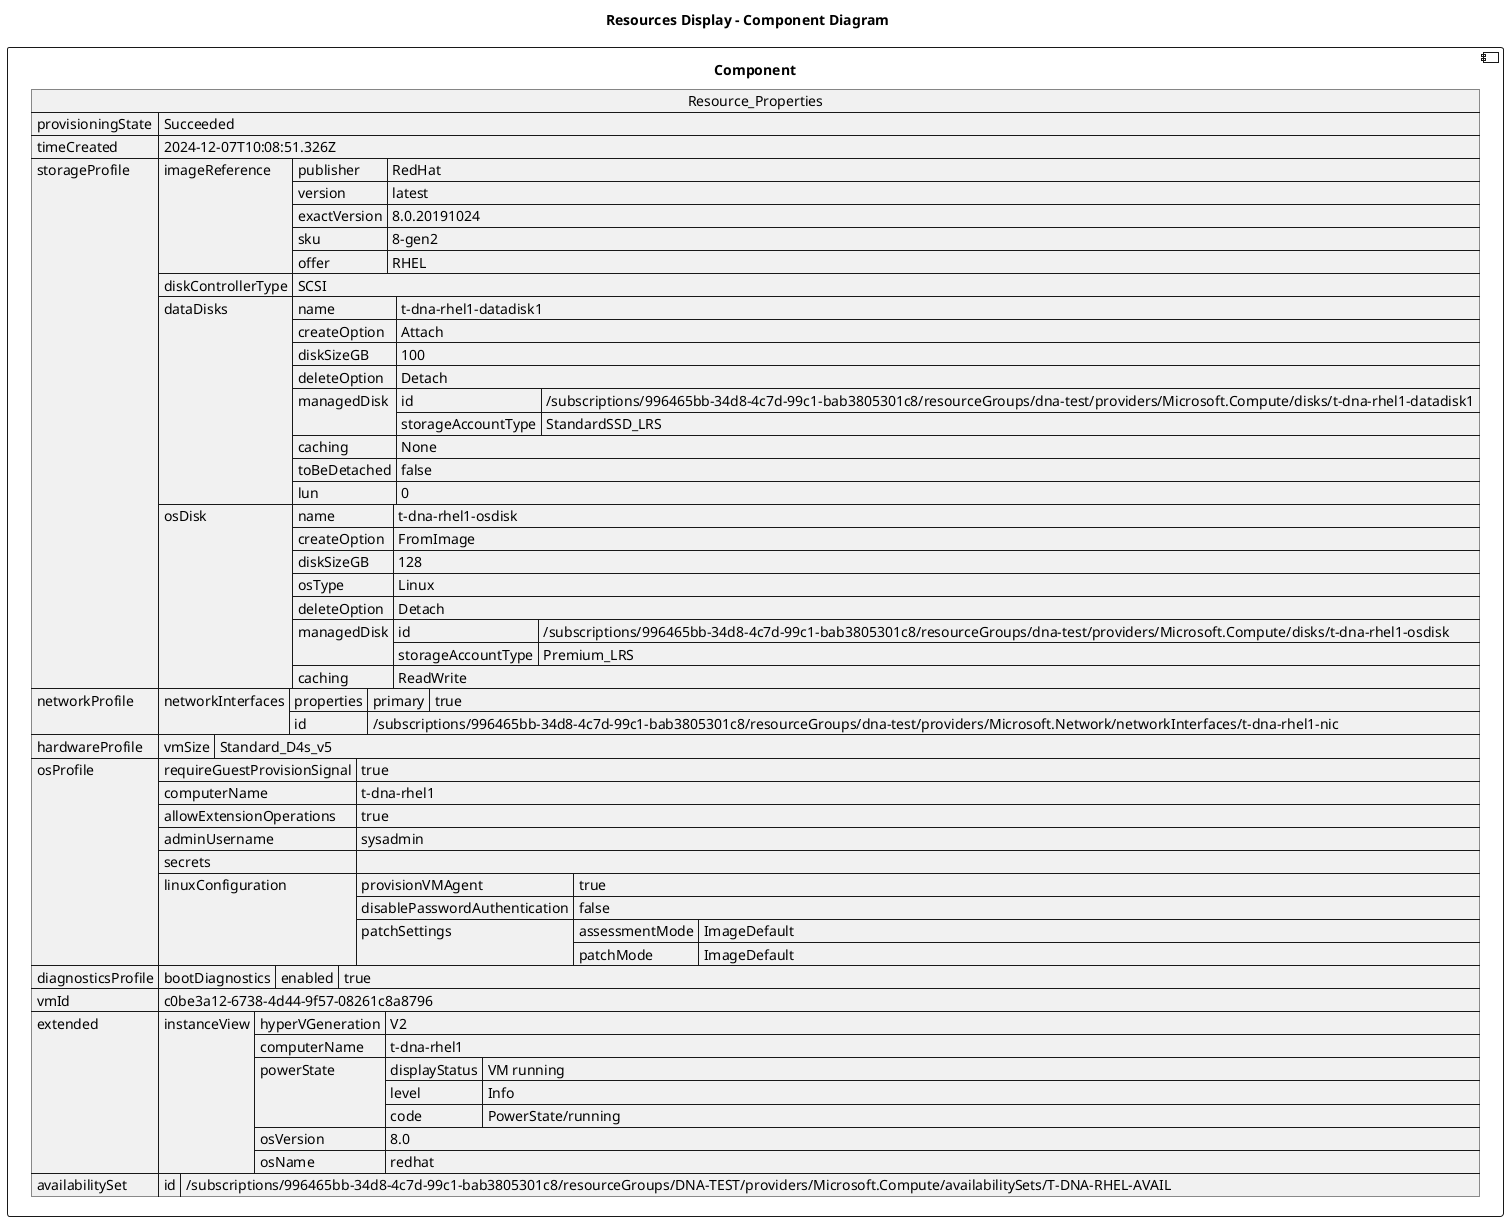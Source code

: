 @startuml

title Resources Display - Component Diagram

component Component {

json  Resource_Properties {
  "provisioningState": "Succeeded",
  "timeCreated": "2024-12-07T10:08:51.326Z",
  "storageProfile": {
    "imageReference": {
      "publisher": "RedHat",
      "version": "latest",
      "exactVersion": "8.0.20191024",
      "sku": "8-gen2",
      "offer": "RHEL"
    },
    "diskControllerType": "SCSI",
    "dataDisks": [
      {
        "name": "t-dna-rhel1-datadisk1",
        "createOption": "Attach",
        "diskSizeGB": 100,
        "deleteOption": "Detach",
        "managedDisk": {
          "id": "/subscriptions/996465bb-34d8-4c7d-99c1-bab3805301c8/resourceGroups/dna-test/providers/Microsoft.Compute/disks/t-dna-rhel1-datadisk1",
          "storageAccountType": "StandardSSD_LRS"
        },
        "caching": "None",
        "toBeDetached": false,
        "lun": 0
      }
    ],
    "osDisk": {
      "name": "t-dna-rhel1-osdisk",
      "createOption": "FromImage",
      "diskSizeGB": 128,
      "osType": "Linux",
      "deleteOption": "Detach",
      "managedDisk": {
        "id": "/subscriptions/996465bb-34d8-4c7d-99c1-bab3805301c8/resourceGroups/dna-test/providers/Microsoft.Compute/disks/t-dna-rhel1-osdisk",
        "storageAccountType": "Premium_LRS"
      },
      "caching": "ReadWrite"
    }
  },
  "networkProfile": {
    "networkInterfaces": [
      {
        "properties": {
          "primary": true
        },
        "id": "/subscriptions/996465bb-34d8-4c7d-99c1-bab3805301c8/resourceGroups/dna-test/providers/Microsoft.Network/networkInterfaces/t-dna-rhel1-nic"
      }
    ]
  },
  "hardwareProfile": {
    "vmSize": "Standard_D4s_v5"
  },
  "osProfile": {
    "requireGuestProvisionSignal": true,
    "computerName": "t-dna-rhel1",
    "allowExtensionOperations": true,
    "adminUsername": "sysadmin",
    "secrets": [],
    "linuxConfiguration": {
      "provisionVMAgent": true,
      "disablePasswordAuthentication": false,
      "patchSettings": {
        "assessmentMode": "ImageDefault",
        "patchMode": "ImageDefault"
      }
    }
  },
  "diagnosticsProfile": {
    "bootDiagnostics": {
      "enabled": true
    }
  },
  "vmId": "c0be3a12-6738-4d44-9f57-08261c8a8796",
  "extended": {
    "instanceView": {
      "hyperVGeneration": "V2",
      "computerName": "t-dna-rhel1",
      "powerState": {
        "displayStatus": "VM running",
        "level": "Info",
        "code": "PowerState/running"
      },
      "osVersion": "8.0",
      "osName": "redhat"
    }
  },
  "availabilitySet": {
    "id": "/subscriptions/996465bb-34d8-4c7d-99c1-bab3805301c8/resourceGroups/DNA-TEST/providers/Microsoft.Compute/availabilitySets/T-DNA-RHEL-AVAIL"
  }
}
}
@enduml
